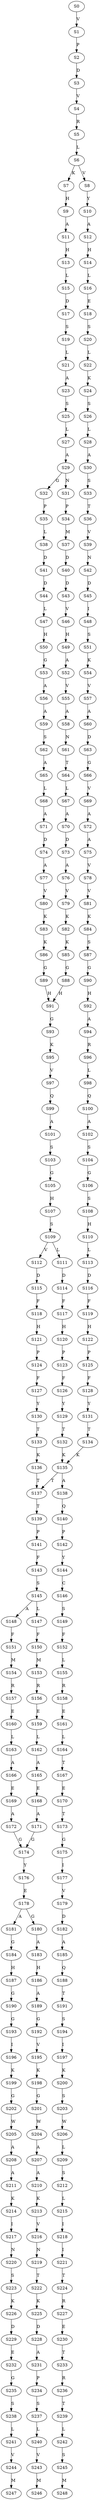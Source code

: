 strict digraph  {
	S0 -> S1 [ label = V ];
	S1 -> S2 [ label = P ];
	S2 -> S3 [ label = D ];
	S3 -> S4 [ label = V ];
	S4 -> S5 [ label = R ];
	S5 -> S6 [ label = L ];
	S6 -> S7 [ label = K ];
	S6 -> S8 [ label = V ];
	S7 -> S9 [ label = H ];
	S8 -> S10 [ label = Y ];
	S9 -> S11 [ label = A ];
	S10 -> S12 [ label = A ];
	S11 -> S13 [ label = H ];
	S12 -> S14 [ label = H ];
	S13 -> S15 [ label = L ];
	S14 -> S16 [ label = L ];
	S15 -> S17 [ label = D ];
	S16 -> S18 [ label = E ];
	S17 -> S19 [ label = S ];
	S18 -> S20 [ label = S ];
	S19 -> S21 [ label = L ];
	S20 -> S22 [ label = L ];
	S21 -> S23 [ label = A ];
	S22 -> S24 [ label = K ];
	S23 -> S25 [ label = S ];
	S24 -> S26 [ label = S ];
	S25 -> S27 [ label = L ];
	S26 -> S28 [ label = L ];
	S27 -> S29 [ label = A ];
	S28 -> S30 [ label = A ];
	S29 -> S31 [ label = N ];
	S29 -> S32 [ label = G ];
	S30 -> S33 [ label = S ];
	S31 -> S34 [ label = P ];
	S32 -> S35 [ label = P ];
	S33 -> S36 [ label = T ];
	S34 -> S37 [ label = M ];
	S35 -> S38 [ label = L ];
	S36 -> S39 [ label = V ];
	S37 -> S40 [ label = D ];
	S38 -> S41 [ label = D ];
	S39 -> S42 [ label = N ];
	S40 -> S43 [ label = D ];
	S41 -> S44 [ label = D ];
	S42 -> S45 [ label = D ];
	S43 -> S46 [ label = V ];
	S44 -> S47 [ label = L ];
	S45 -> S48 [ label = I ];
	S46 -> S49 [ label = H ];
	S47 -> S50 [ label = H ];
	S48 -> S51 [ label = S ];
	S49 -> S52 [ label = A ];
	S50 -> S53 [ label = G ];
	S51 -> S54 [ label = K ];
	S52 -> S55 [ label = V ];
	S53 -> S56 [ label = A ];
	S54 -> S57 [ label = V ];
	S55 -> S58 [ label = A ];
	S56 -> S59 [ label = A ];
	S57 -> S60 [ label = A ];
	S58 -> S61 [ label = N ];
	S59 -> S62 [ label = S ];
	S60 -> S63 [ label = D ];
	S61 -> S64 [ label = T ];
	S62 -> S65 [ label = A ];
	S63 -> S66 [ label = G ];
	S64 -> S67 [ label = L ];
	S65 -> S68 [ label = L ];
	S66 -> S69 [ label = V ];
	S67 -> S70 [ label = A ];
	S68 -> S71 [ label = A ];
	S69 -> S72 [ label = A ];
	S70 -> S73 [ label = D ];
	S71 -> S74 [ label = D ];
	S72 -> S75 [ label = A ];
	S73 -> S76 [ label = A ];
	S74 -> S77 [ label = A ];
	S75 -> S78 [ label = V ];
	S76 -> S79 [ label = V ];
	S77 -> S80 [ label = V ];
	S78 -> S81 [ label = V ];
	S79 -> S82 [ label = K ];
	S80 -> S83 [ label = K ];
	S81 -> S84 [ label = K ];
	S82 -> S85 [ label = K ];
	S83 -> S86 [ label = K ];
	S84 -> S87 [ label = S ];
	S85 -> S88 [ label = G ];
	S86 -> S89 [ label = G ];
	S87 -> S90 [ label = G ];
	S88 -> S91 [ label = H ];
	S89 -> S91 [ label = H ];
	S90 -> S92 [ label = H ];
	S91 -> S93 [ label = G ];
	S92 -> S94 [ label = A ];
	S93 -> S95 [ label = K ];
	S94 -> S96 [ label = R ];
	S95 -> S97 [ label = V ];
	S96 -> S98 [ label = L ];
	S97 -> S99 [ label = Q ];
	S98 -> S100 [ label = Q ];
	S99 -> S101 [ label = A ];
	S100 -> S102 [ label = A ];
	S101 -> S103 [ label = S ];
	S102 -> S104 [ label = S ];
	S103 -> S105 [ label = G ];
	S104 -> S106 [ label = G ];
	S105 -> S107 [ label = H ];
	S106 -> S108 [ label = S ];
	S107 -> S109 [ label = S ];
	S108 -> S110 [ label = H ];
	S109 -> S111 [ label = L ];
	S109 -> S112 [ label = V ];
	S110 -> S113 [ label = L ];
	S111 -> S114 [ label = D ];
	S112 -> S115 [ label = D ];
	S113 -> S116 [ label = D ];
	S114 -> S117 [ label = F ];
	S115 -> S118 [ label = F ];
	S116 -> S119 [ label = F ];
	S117 -> S120 [ label = H ];
	S118 -> S121 [ label = H ];
	S119 -> S122 [ label = H ];
	S120 -> S123 [ label = P ];
	S121 -> S124 [ label = P ];
	S122 -> S125 [ label = P ];
	S123 -> S126 [ label = F ];
	S124 -> S127 [ label = F ];
	S125 -> S128 [ label = F ];
	S126 -> S129 [ label = Y ];
	S127 -> S130 [ label = Y ];
	S128 -> S131 [ label = Y ];
	S129 -> S132 [ label = T ];
	S130 -> S133 [ label = T ];
	S131 -> S134 [ label = T ];
	S132 -> S135 [ label = K ];
	S133 -> S136 [ label = K ];
	S134 -> S135 [ label = K ];
	S135 -> S137 [ label = T ];
	S135 -> S138 [ label = A ];
	S136 -> S137 [ label = T ];
	S137 -> S139 [ label = T ];
	S138 -> S140 [ label = Q ];
	S139 -> S141 [ label = P ];
	S140 -> S142 [ label = P ];
	S141 -> S143 [ label = F ];
	S142 -> S144 [ label = Y ];
	S143 -> S145 [ label = S ];
	S144 -> S146 [ label = C ];
	S145 -> S147 [ label = L ];
	S145 -> S148 [ label = A ];
	S146 -> S149 [ label = S ];
	S147 -> S150 [ label = F ];
	S148 -> S151 [ label = F ];
	S149 -> S152 [ label = F ];
	S150 -> S153 [ label = M ];
	S151 -> S154 [ label = M ];
	S152 -> S155 [ label = L ];
	S153 -> S156 [ label = R ];
	S154 -> S157 [ label = R ];
	S155 -> S158 [ label = R ];
	S156 -> S159 [ label = E ];
	S157 -> S160 [ label = E ];
	S158 -> S161 [ label = E ];
	S159 -> S162 [ label = L ];
	S160 -> S163 [ label = L ];
	S161 -> S164 [ label = L ];
	S162 -> S165 [ label = A ];
	S163 -> S166 [ label = A ];
	S164 -> S167 [ label = T ];
	S165 -> S168 [ label = E ];
	S166 -> S169 [ label = E ];
	S167 -> S170 [ label = E ];
	S168 -> S171 [ label = A ];
	S169 -> S172 [ label = A ];
	S170 -> S173 [ label = T ];
	S171 -> S174 [ label = G ];
	S172 -> S174 [ label = G ];
	S173 -> S175 [ label = G ];
	S174 -> S176 [ label = Y ];
	S175 -> S177 [ label = I ];
	S176 -> S178 [ label = E ];
	S177 -> S179 [ label = V ];
	S178 -> S180 [ label = G ];
	S178 -> S181 [ label = A ];
	S179 -> S182 [ label = D ];
	S180 -> S183 [ label = A ];
	S181 -> S184 [ label = G ];
	S182 -> S185 [ label = A ];
	S183 -> S186 [ label = H ];
	S184 -> S187 [ label = H ];
	S185 -> S188 [ label = Q ];
	S186 -> S189 [ label = A ];
	S187 -> S190 [ label = G ];
	S188 -> S191 [ label = T ];
	S189 -> S192 [ label = G ];
	S190 -> S193 [ label = G ];
	S191 -> S194 [ label = S ];
	S192 -> S195 [ label = V ];
	S193 -> S196 [ label = I ];
	S194 -> S197 [ label = I ];
	S195 -> S198 [ label = K ];
	S196 -> S199 [ label = K ];
	S197 -> S200 [ label = K ];
	S198 -> S201 [ label = G ];
	S199 -> S202 [ label = G ];
	S200 -> S203 [ label = S ];
	S201 -> S204 [ label = W ];
	S202 -> S205 [ label = W ];
	S203 -> S206 [ label = W ];
	S204 -> S207 [ label = A ];
	S205 -> S208 [ label = A ];
	S206 -> S209 [ label = L ];
	S207 -> S210 [ label = A ];
	S208 -> S211 [ label = A ];
	S209 -> S212 [ label = S ];
	S210 -> S213 [ label = K ];
	S211 -> S214 [ label = K ];
	S212 -> S215 [ label = L ];
	S213 -> S216 [ label = V ];
	S214 -> S217 [ label = I ];
	S215 -> S218 [ label = I ];
	S216 -> S219 [ label = N ];
	S217 -> S220 [ label = N ];
	S218 -> S221 [ label = I ];
	S219 -> S222 [ label = T ];
	S220 -> S223 [ label = S ];
	S221 -> S224 [ label = T ];
	S222 -> S225 [ label = K ];
	S223 -> S226 [ label = K ];
	S224 -> S227 [ label = R ];
	S225 -> S228 [ label = D ];
	S226 -> S229 [ label = D ];
	S227 -> S230 [ label = E ];
	S228 -> S231 [ label = A ];
	S229 -> S232 [ label = E ];
	S230 -> S233 [ label = T ];
	S231 -> S234 [ label = P ];
	S232 -> S235 [ label = G ];
	S233 -> S236 [ label = R ];
	S234 -> S237 [ label = S ];
	S235 -> S238 [ label = S ];
	S236 -> S239 [ label = T ];
	S237 -> S240 [ label = L ];
	S238 -> S241 [ label = L ];
	S239 -> S242 [ label = L ];
	S240 -> S243 [ label = V ];
	S241 -> S244 [ label = V ];
	S242 -> S245 [ label = S ];
	S243 -> S246 [ label = M ];
	S244 -> S247 [ label = M ];
	S245 -> S248 [ label = M ];
}
